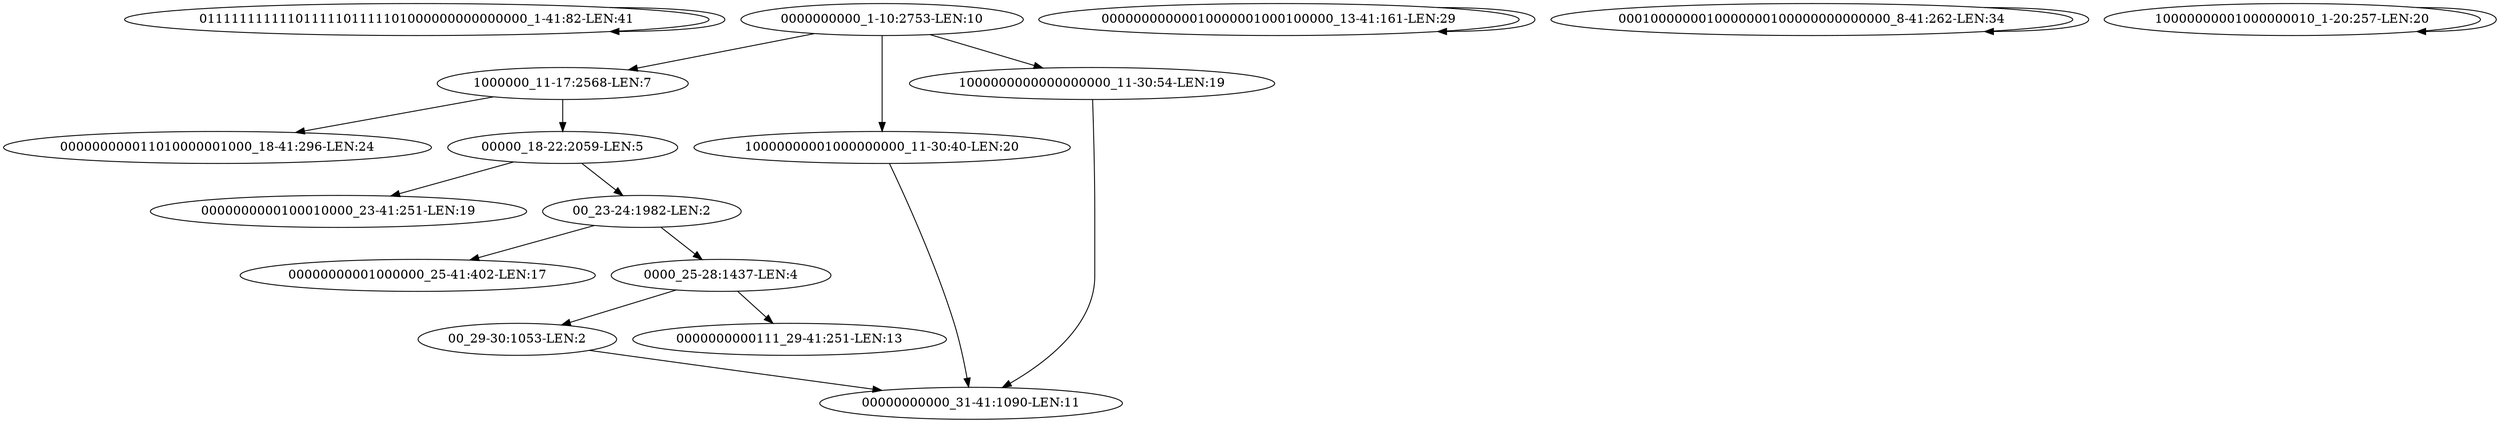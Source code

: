 digraph G {
    "01111111111101111101111101000000000000000_1-41:82-LEN:41" -> "01111111111101111101111101000000000000000_1-41:82-LEN:41";
    "00_29-30:1053-LEN:2" -> "00000000000_31-41:1090-LEN:11";
    "00000000000010000001000100000_13-41:161-LEN:29" -> "00000000000010000001000100000_13-41:161-LEN:29";
    "1000000_11-17:2568-LEN:7" -> "000000000011010000001000_18-41:296-LEN:24";
    "1000000_11-17:2568-LEN:7" -> "00000_18-22:2059-LEN:5";
    "10000000001000000000_11-30:40-LEN:20" -> "00000000000_31-41:1090-LEN:11";
    "0001000000010000000100000000000000_8-41:262-LEN:34" -> "0001000000010000000100000000000000_8-41:262-LEN:34";
    "10000000001000000010_1-20:257-LEN:20" -> "10000000001000000010_1-20:257-LEN:20";
    "00000_18-22:2059-LEN:5" -> "0000000000100010000_23-41:251-LEN:19";
    "00000_18-22:2059-LEN:5" -> "00_23-24:1982-LEN:2";
    "1000000000000000000_11-30:54-LEN:19" -> "00000000000_31-41:1090-LEN:11";
    "00_23-24:1982-LEN:2" -> "00000000001000000_25-41:402-LEN:17";
    "00_23-24:1982-LEN:2" -> "0000_25-28:1437-LEN:4";
    "0000_25-28:1437-LEN:4" -> "00_29-30:1053-LEN:2";
    "0000_25-28:1437-LEN:4" -> "0000000000111_29-41:251-LEN:13";
    "0000000000_1-10:2753-LEN:10" -> "1000000000000000000_11-30:54-LEN:19";
    "0000000000_1-10:2753-LEN:10" -> "1000000_11-17:2568-LEN:7";
    "0000000000_1-10:2753-LEN:10" -> "10000000001000000000_11-30:40-LEN:20";
}
